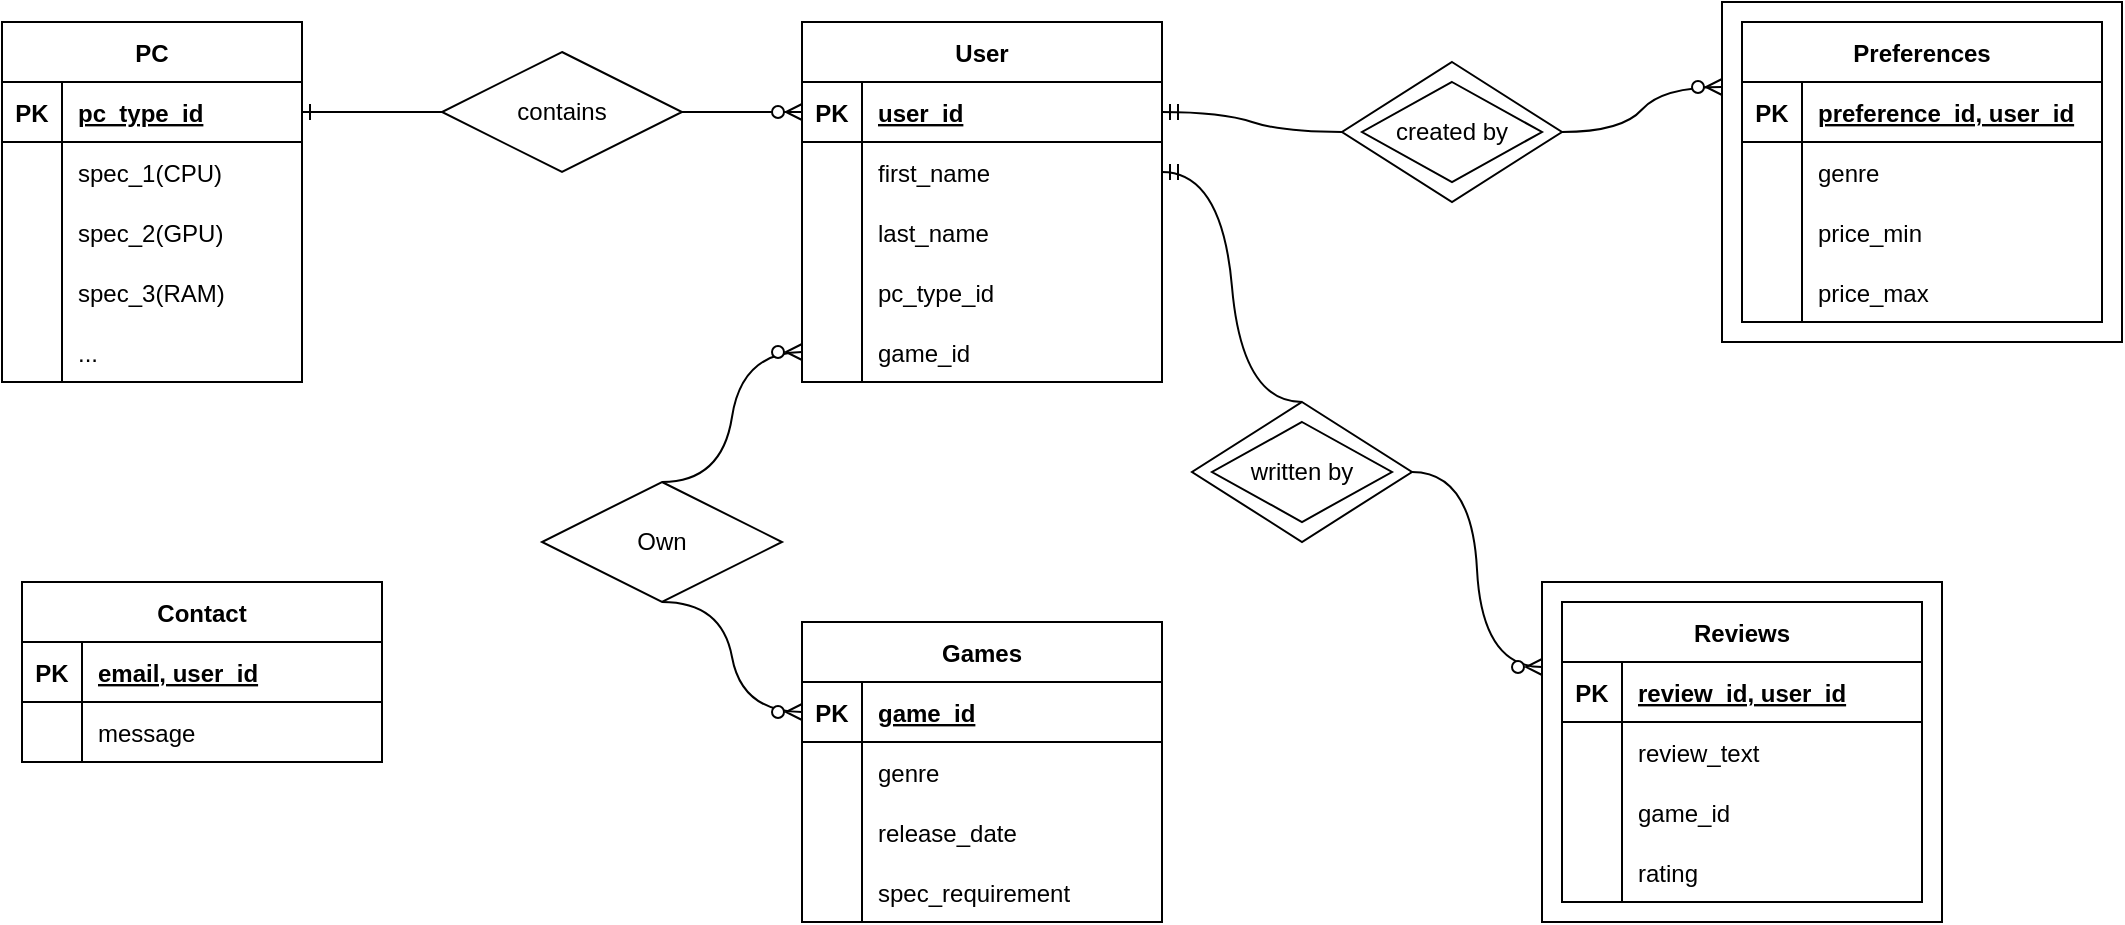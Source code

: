 <mxfile version="20.8.20" type="github">
  <diagram name="Page-1" id="g9_BC2PfqazqCAa2V8zf">
    <mxGraphModel dx="1803" dy="1602" grid="1" gridSize="10" guides="1" tooltips="1" connect="1" arrows="1" fold="1" page="1" pageScale="1" pageWidth="850" pageHeight="1100" math="0" shadow="0">
      <root>
        <mxCell id="0" />
        <mxCell id="1" parent="0" />
        <mxCell id="RIhuQusYxNmIp5yc1HoH-1" value="PC" style="shape=table;startSize=30;container=1;collapsible=1;childLayout=tableLayout;fixedRows=1;rowLines=0;fontStyle=1;align=center;resizeLast=1;" vertex="1" parent="1">
          <mxGeometry x="-190" y="-40" width="150" height="180" as="geometry" />
        </mxCell>
        <mxCell id="RIhuQusYxNmIp5yc1HoH-2" value="" style="shape=tableRow;horizontal=0;startSize=0;swimlaneHead=0;swimlaneBody=0;fillColor=none;collapsible=0;dropTarget=0;points=[[0,0.5],[1,0.5]];portConstraint=eastwest;top=0;left=0;right=0;bottom=1;" vertex="1" parent="RIhuQusYxNmIp5yc1HoH-1">
          <mxGeometry y="30" width="150" height="30" as="geometry" />
        </mxCell>
        <mxCell id="RIhuQusYxNmIp5yc1HoH-3" value="PK" style="shape=partialRectangle;connectable=0;fillColor=none;top=0;left=0;bottom=0;right=0;fontStyle=1;overflow=hidden;" vertex="1" parent="RIhuQusYxNmIp5yc1HoH-2">
          <mxGeometry width="30" height="30" as="geometry">
            <mxRectangle width="30" height="30" as="alternateBounds" />
          </mxGeometry>
        </mxCell>
        <mxCell id="RIhuQusYxNmIp5yc1HoH-4" value="pc_type_id" style="shape=partialRectangle;connectable=0;fillColor=none;top=0;left=0;bottom=0;right=0;align=left;spacingLeft=6;fontStyle=5;overflow=hidden;" vertex="1" parent="RIhuQusYxNmIp5yc1HoH-2">
          <mxGeometry x="30" width="120" height="30" as="geometry">
            <mxRectangle width="120" height="30" as="alternateBounds" />
          </mxGeometry>
        </mxCell>
        <mxCell id="RIhuQusYxNmIp5yc1HoH-5" value="" style="shape=tableRow;horizontal=0;startSize=0;swimlaneHead=0;swimlaneBody=0;fillColor=none;collapsible=0;dropTarget=0;points=[[0,0.5],[1,0.5]];portConstraint=eastwest;top=0;left=0;right=0;bottom=0;" vertex="1" parent="RIhuQusYxNmIp5yc1HoH-1">
          <mxGeometry y="60" width="150" height="30" as="geometry" />
        </mxCell>
        <mxCell id="RIhuQusYxNmIp5yc1HoH-6" value="" style="shape=partialRectangle;connectable=0;fillColor=none;top=0;left=0;bottom=0;right=0;editable=1;overflow=hidden;" vertex="1" parent="RIhuQusYxNmIp5yc1HoH-5">
          <mxGeometry width="30" height="30" as="geometry">
            <mxRectangle width="30" height="30" as="alternateBounds" />
          </mxGeometry>
        </mxCell>
        <mxCell id="RIhuQusYxNmIp5yc1HoH-7" value="spec_1(CPU)" style="shape=partialRectangle;connectable=0;fillColor=none;top=0;left=0;bottom=0;right=0;align=left;spacingLeft=6;overflow=hidden;" vertex="1" parent="RIhuQusYxNmIp5yc1HoH-5">
          <mxGeometry x="30" width="120" height="30" as="geometry">
            <mxRectangle width="120" height="30" as="alternateBounds" />
          </mxGeometry>
        </mxCell>
        <mxCell id="RIhuQusYxNmIp5yc1HoH-14" value="" style="shape=tableRow;horizontal=0;startSize=0;swimlaneHead=0;swimlaneBody=0;fillColor=none;collapsible=0;dropTarget=0;points=[[0,0.5],[1,0.5]];portConstraint=eastwest;top=0;left=0;right=0;bottom=0;" vertex="1" parent="RIhuQusYxNmIp5yc1HoH-1">
          <mxGeometry y="90" width="150" height="30" as="geometry" />
        </mxCell>
        <mxCell id="RIhuQusYxNmIp5yc1HoH-15" value="" style="shape=partialRectangle;connectable=0;fillColor=none;top=0;left=0;bottom=0;right=0;editable=1;overflow=hidden;" vertex="1" parent="RIhuQusYxNmIp5yc1HoH-14">
          <mxGeometry width="30" height="30" as="geometry">
            <mxRectangle width="30" height="30" as="alternateBounds" />
          </mxGeometry>
        </mxCell>
        <mxCell id="RIhuQusYxNmIp5yc1HoH-16" value="spec_2(GPU)" style="shape=partialRectangle;connectable=0;fillColor=none;top=0;left=0;bottom=0;right=0;align=left;spacingLeft=6;overflow=hidden;" vertex="1" parent="RIhuQusYxNmIp5yc1HoH-14">
          <mxGeometry x="30" width="120" height="30" as="geometry">
            <mxRectangle width="120" height="30" as="alternateBounds" />
          </mxGeometry>
        </mxCell>
        <mxCell id="RIhuQusYxNmIp5yc1HoH-8" value="" style="shape=tableRow;horizontal=0;startSize=0;swimlaneHead=0;swimlaneBody=0;fillColor=none;collapsible=0;dropTarget=0;points=[[0,0.5],[1,0.5]];portConstraint=eastwest;top=0;left=0;right=0;bottom=0;" vertex="1" parent="RIhuQusYxNmIp5yc1HoH-1">
          <mxGeometry y="120" width="150" height="30" as="geometry" />
        </mxCell>
        <mxCell id="RIhuQusYxNmIp5yc1HoH-9" value="" style="shape=partialRectangle;connectable=0;fillColor=none;top=0;left=0;bottom=0;right=0;editable=1;overflow=hidden;" vertex="1" parent="RIhuQusYxNmIp5yc1HoH-8">
          <mxGeometry width="30" height="30" as="geometry">
            <mxRectangle width="30" height="30" as="alternateBounds" />
          </mxGeometry>
        </mxCell>
        <mxCell id="RIhuQusYxNmIp5yc1HoH-10" value="spec_3(RAM)" style="shape=partialRectangle;connectable=0;fillColor=none;top=0;left=0;bottom=0;right=0;align=left;spacingLeft=6;overflow=hidden;" vertex="1" parent="RIhuQusYxNmIp5yc1HoH-8">
          <mxGeometry x="30" width="120" height="30" as="geometry">
            <mxRectangle width="120" height="30" as="alternateBounds" />
          </mxGeometry>
        </mxCell>
        <mxCell id="RIhuQusYxNmIp5yc1HoH-11" value="" style="shape=tableRow;horizontal=0;startSize=0;swimlaneHead=0;swimlaneBody=0;fillColor=none;collapsible=0;dropTarget=0;points=[[0,0.5],[1,0.5]];portConstraint=eastwest;top=0;left=0;right=0;bottom=0;" vertex="1" parent="RIhuQusYxNmIp5yc1HoH-1">
          <mxGeometry y="150" width="150" height="30" as="geometry" />
        </mxCell>
        <mxCell id="RIhuQusYxNmIp5yc1HoH-12" value="" style="shape=partialRectangle;connectable=0;fillColor=none;top=0;left=0;bottom=0;right=0;editable=1;overflow=hidden;" vertex="1" parent="RIhuQusYxNmIp5yc1HoH-11">
          <mxGeometry width="30" height="30" as="geometry">
            <mxRectangle width="30" height="30" as="alternateBounds" />
          </mxGeometry>
        </mxCell>
        <mxCell id="RIhuQusYxNmIp5yc1HoH-13" value="..." style="shape=partialRectangle;connectable=0;fillColor=none;top=0;left=0;bottom=0;right=0;align=left;spacingLeft=6;overflow=hidden;" vertex="1" parent="RIhuQusYxNmIp5yc1HoH-11">
          <mxGeometry x="30" width="120" height="30" as="geometry">
            <mxRectangle width="120" height="30" as="alternateBounds" />
          </mxGeometry>
        </mxCell>
        <mxCell id="RIhuQusYxNmIp5yc1HoH-17" value="User" style="shape=table;startSize=30;container=1;collapsible=1;childLayout=tableLayout;fixedRows=1;rowLines=0;fontStyle=1;align=center;resizeLast=1;" vertex="1" parent="1">
          <mxGeometry x="210" y="-40" width="180" height="180" as="geometry" />
        </mxCell>
        <mxCell id="RIhuQusYxNmIp5yc1HoH-18" value="" style="shape=tableRow;horizontal=0;startSize=0;swimlaneHead=0;swimlaneBody=0;fillColor=none;collapsible=0;dropTarget=0;points=[[0,0.5],[1,0.5]];portConstraint=eastwest;top=0;left=0;right=0;bottom=1;" vertex="1" parent="RIhuQusYxNmIp5yc1HoH-17">
          <mxGeometry y="30" width="180" height="30" as="geometry" />
        </mxCell>
        <mxCell id="RIhuQusYxNmIp5yc1HoH-19" value="PK" style="shape=partialRectangle;connectable=0;fillColor=none;top=0;left=0;bottom=0;right=0;fontStyle=1;overflow=hidden;" vertex="1" parent="RIhuQusYxNmIp5yc1HoH-18">
          <mxGeometry width="30" height="30" as="geometry">
            <mxRectangle width="30" height="30" as="alternateBounds" />
          </mxGeometry>
        </mxCell>
        <mxCell id="RIhuQusYxNmIp5yc1HoH-20" value="user_id" style="shape=partialRectangle;connectable=0;fillColor=none;top=0;left=0;bottom=0;right=0;align=left;spacingLeft=6;fontStyle=5;overflow=hidden;" vertex="1" parent="RIhuQusYxNmIp5yc1HoH-18">
          <mxGeometry x="30" width="150" height="30" as="geometry">
            <mxRectangle width="150" height="30" as="alternateBounds" />
          </mxGeometry>
        </mxCell>
        <mxCell id="RIhuQusYxNmIp5yc1HoH-21" value="" style="shape=tableRow;horizontal=0;startSize=0;swimlaneHead=0;swimlaneBody=0;fillColor=none;collapsible=0;dropTarget=0;points=[[0,0.5],[1,0.5]];portConstraint=eastwest;top=0;left=0;right=0;bottom=0;" vertex="1" parent="RIhuQusYxNmIp5yc1HoH-17">
          <mxGeometry y="60" width="180" height="30" as="geometry" />
        </mxCell>
        <mxCell id="RIhuQusYxNmIp5yc1HoH-22" value="" style="shape=partialRectangle;connectable=0;fillColor=none;top=0;left=0;bottom=0;right=0;editable=1;overflow=hidden;" vertex="1" parent="RIhuQusYxNmIp5yc1HoH-21">
          <mxGeometry width="30" height="30" as="geometry">
            <mxRectangle width="30" height="30" as="alternateBounds" />
          </mxGeometry>
        </mxCell>
        <mxCell id="RIhuQusYxNmIp5yc1HoH-23" value="first_name" style="shape=partialRectangle;connectable=0;fillColor=none;top=0;left=0;bottom=0;right=0;align=left;spacingLeft=6;overflow=hidden;" vertex="1" parent="RIhuQusYxNmIp5yc1HoH-21">
          <mxGeometry x="30" width="150" height="30" as="geometry">
            <mxRectangle width="150" height="30" as="alternateBounds" />
          </mxGeometry>
        </mxCell>
        <mxCell id="RIhuQusYxNmIp5yc1HoH-24" value="" style="shape=tableRow;horizontal=0;startSize=0;swimlaneHead=0;swimlaneBody=0;fillColor=none;collapsible=0;dropTarget=0;points=[[0,0.5],[1,0.5]];portConstraint=eastwest;top=0;left=0;right=0;bottom=0;" vertex="1" parent="RIhuQusYxNmIp5yc1HoH-17">
          <mxGeometry y="90" width="180" height="30" as="geometry" />
        </mxCell>
        <mxCell id="RIhuQusYxNmIp5yc1HoH-25" value="" style="shape=partialRectangle;connectable=0;fillColor=none;top=0;left=0;bottom=0;right=0;editable=1;overflow=hidden;" vertex="1" parent="RIhuQusYxNmIp5yc1HoH-24">
          <mxGeometry width="30" height="30" as="geometry">
            <mxRectangle width="30" height="30" as="alternateBounds" />
          </mxGeometry>
        </mxCell>
        <mxCell id="RIhuQusYxNmIp5yc1HoH-26" value="last_name" style="shape=partialRectangle;connectable=0;fillColor=none;top=0;left=0;bottom=0;right=0;align=left;spacingLeft=6;overflow=hidden;" vertex="1" parent="RIhuQusYxNmIp5yc1HoH-24">
          <mxGeometry x="30" width="150" height="30" as="geometry">
            <mxRectangle width="150" height="30" as="alternateBounds" />
          </mxGeometry>
        </mxCell>
        <mxCell id="RIhuQusYxNmIp5yc1HoH-27" value="" style="shape=tableRow;horizontal=0;startSize=0;swimlaneHead=0;swimlaneBody=0;fillColor=none;collapsible=0;dropTarget=0;points=[[0,0.5],[1,0.5]];portConstraint=eastwest;top=0;left=0;right=0;bottom=0;" vertex="1" parent="RIhuQusYxNmIp5yc1HoH-17">
          <mxGeometry y="120" width="180" height="30" as="geometry" />
        </mxCell>
        <mxCell id="RIhuQusYxNmIp5yc1HoH-28" value="" style="shape=partialRectangle;connectable=0;fillColor=none;top=0;left=0;bottom=0;right=0;editable=1;overflow=hidden;" vertex="1" parent="RIhuQusYxNmIp5yc1HoH-27">
          <mxGeometry width="30" height="30" as="geometry">
            <mxRectangle width="30" height="30" as="alternateBounds" />
          </mxGeometry>
        </mxCell>
        <mxCell id="RIhuQusYxNmIp5yc1HoH-29" value="pc_type_id" style="shape=partialRectangle;connectable=0;fillColor=none;top=0;left=0;bottom=0;right=0;align=left;spacingLeft=6;overflow=hidden;" vertex="1" parent="RIhuQusYxNmIp5yc1HoH-27">
          <mxGeometry x="30" width="150" height="30" as="geometry">
            <mxRectangle width="150" height="30" as="alternateBounds" />
          </mxGeometry>
        </mxCell>
        <mxCell id="RIhuQusYxNmIp5yc1HoH-33" value="" style="shape=tableRow;horizontal=0;startSize=0;swimlaneHead=0;swimlaneBody=0;fillColor=none;collapsible=0;dropTarget=0;points=[[0,0.5],[1,0.5]];portConstraint=eastwest;top=0;left=0;right=0;bottom=0;" vertex="1" parent="RIhuQusYxNmIp5yc1HoH-17">
          <mxGeometry y="150" width="180" height="30" as="geometry" />
        </mxCell>
        <mxCell id="RIhuQusYxNmIp5yc1HoH-34" value="" style="shape=partialRectangle;connectable=0;fillColor=none;top=0;left=0;bottom=0;right=0;editable=1;overflow=hidden;" vertex="1" parent="RIhuQusYxNmIp5yc1HoH-33">
          <mxGeometry width="30" height="30" as="geometry">
            <mxRectangle width="30" height="30" as="alternateBounds" />
          </mxGeometry>
        </mxCell>
        <mxCell id="RIhuQusYxNmIp5yc1HoH-35" value="game_id" style="shape=partialRectangle;connectable=0;fillColor=none;top=0;left=0;bottom=0;right=0;align=left;spacingLeft=6;overflow=hidden;" vertex="1" parent="RIhuQusYxNmIp5yc1HoH-33">
          <mxGeometry x="30" width="150" height="30" as="geometry">
            <mxRectangle width="150" height="30" as="alternateBounds" />
          </mxGeometry>
        </mxCell>
        <mxCell id="RIhuQusYxNmIp5yc1HoH-36" value="Games" style="shape=table;startSize=30;container=1;collapsible=1;childLayout=tableLayout;fixedRows=1;rowLines=0;fontStyle=1;align=center;resizeLast=1;" vertex="1" parent="1">
          <mxGeometry x="210" y="260" width="180" height="150" as="geometry" />
        </mxCell>
        <mxCell id="RIhuQusYxNmIp5yc1HoH-37" value="" style="shape=tableRow;horizontal=0;startSize=0;swimlaneHead=0;swimlaneBody=0;fillColor=none;collapsible=0;dropTarget=0;points=[[0,0.5],[1,0.5]];portConstraint=eastwest;top=0;left=0;right=0;bottom=1;" vertex="1" parent="RIhuQusYxNmIp5yc1HoH-36">
          <mxGeometry y="30" width="180" height="30" as="geometry" />
        </mxCell>
        <mxCell id="RIhuQusYxNmIp5yc1HoH-38" value="PK" style="shape=partialRectangle;connectable=0;fillColor=none;top=0;left=0;bottom=0;right=0;fontStyle=1;overflow=hidden;" vertex="1" parent="RIhuQusYxNmIp5yc1HoH-37">
          <mxGeometry width="30" height="30" as="geometry">
            <mxRectangle width="30" height="30" as="alternateBounds" />
          </mxGeometry>
        </mxCell>
        <mxCell id="RIhuQusYxNmIp5yc1HoH-39" value="game_id" style="shape=partialRectangle;connectable=0;fillColor=none;top=0;left=0;bottom=0;right=0;align=left;spacingLeft=6;fontStyle=5;overflow=hidden;" vertex="1" parent="RIhuQusYxNmIp5yc1HoH-37">
          <mxGeometry x="30" width="150" height="30" as="geometry">
            <mxRectangle width="150" height="30" as="alternateBounds" />
          </mxGeometry>
        </mxCell>
        <mxCell id="RIhuQusYxNmIp5yc1HoH-40" value="" style="shape=tableRow;horizontal=0;startSize=0;swimlaneHead=0;swimlaneBody=0;fillColor=none;collapsible=0;dropTarget=0;points=[[0,0.5],[1,0.5]];portConstraint=eastwest;top=0;left=0;right=0;bottom=0;" vertex="1" parent="RIhuQusYxNmIp5yc1HoH-36">
          <mxGeometry y="60" width="180" height="30" as="geometry" />
        </mxCell>
        <mxCell id="RIhuQusYxNmIp5yc1HoH-41" value="" style="shape=partialRectangle;connectable=0;fillColor=none;top=0;left=0;bottom=0;right=0;editable=1;overflow=hidden;" vertex="1" parent="RIhuQusYxNmIp5yc1HoH-40">
          <mxGeometry width="30" height="30" as="geometry">
            <mxRectangle width="30" height="30" as="alternateBounds" />
          </mxGeometry>
        </mxCell>
        <mxCell id="RIhuQusYxNmIp5yc1HoH-42" value="genre" style="shape=partialRectangle;connectable=0;fillColor=none;top=0;left=0;bottom=0;right=0;align=left;spacingLeft=6;overflow=hidden;" vertex="1" parent="RIhuQusYxNmIp5yc1HoH-40">
          <mxGeometry x="30" width="150" height="30" as="geometry">
            <mxRectangle width="150" height="30" as="alternateBounds" />
          </mxGeometry>
        </mxCell>
        <mxCell id="RIhuQusYxNmIp5yc1HoH-43" value="" style="shape=tableRow;horizontal=0;startSize=0;swimlaneHead=0;swimlaneBody=0;fillColor=none;collapsible=0;dropTarget=0;points=[[0,0.5],[1,0.5]];portConstraint=eastwest;top=0;left=0;right=0;bottom=0;" vertex="1" parent="RIhuQusYxNmIp5yc1HoH-36">
          <mxGeometry y="90" width="180" height="30" as="geometry" />
        </mxCell>
        <mxCell id="RIhuQusYxNmIp5yc1HoH-44" value="" style="shape=partialRectangle;connectable=0;fillColor=none;top=0;left=0;bottom=0;right=0;editable=1;overflow=hidden;" vertex="1" parent="RIhuQusYxNmIp5yc1HoH-43">
          <mxGeometry width="30" height="30" as="geometry">
            <mxRectangle width="30" height="30" as="alternateBounds" />
          </mxGeometry>
        </mxCell>
        <mxCell id="RIhuQusYxNmIp5yc1HoH-45" value="release_date" style="shape=partialRectangle;connectable=0;fillColor=none;top=0;left=0;bottom=0;right=0;align=left;spacingLeft=6;overflow=hidden;" vertex="1" parent="RIhuQusYxNmIp5yc1HoH-43">
          <mxGeometry x="30" width="150" height="30" as="geometry">
            <mxRectangle width="150" height="30" as="alternateBounds" />
          </mxGeometry>
        </mxCell>
        <mxCell id="RIhuQusYxNmIp5yc1HoH-46" value="" style="shape=tableRow;horizontal=0;startSize=0;swimlaneHead=0;swimlaneBody=0;fillColor=none;collapsible=0;dropTarget=0;points=[[0,0.5],[1,0.5]];portConstraint=eastwest;top=0;left=0;right=0;bottom=0;" vertex="1" parent="RIhuQusYxNmIp5yc1HoH-36">
          <mxGeometry y="120" width="180" height="30" as="geometry" />
        </mxCell>
        <mxCell id="RIhuQusYxNmIp5yc1HoH-47" value="" style="shape=partialRectangle;connectable=0;fillColor=none;top=0;left=0;bottom=0;right=0;editable=1;overflow=hidden;" vertex="1" parent="RIhuQusYxNmIp5yc1HoH-46">
          <mxGeometry width="30" height="30" as="geometry">
            <mxRectangle width="30" height="30" as="alternateBounds" />
          </mxGeometry>
        </mxCell>
        <mxCell id="RIhuQusYxNmIp5yc1HoH-48" value="spec_requirement" style="shape=partialRectangle;connectable=0;fillColor=none;top=0;left=0;bottom=0;right=0;align=left;spacingLeft=6;overflow=hidden;" vertex="1" parent="RIhuQusYxNmIp5yc1HoH-46">
          <mxGeometry x="30" width="150" height="30" as="geometry">
            <mxRectangle width="150" height="30" as="alternateBounds" />
          </mxGeometry>
        </mxCell>
        <mxCell id="RIhuQusYxNmIp5yc1HoH-49" value="Contact" style="shape=table;startSize=30;container=1;collapsible=1;childLayout=tableLayout;fixedRows=1;rowLines=0;fontStyle=1;align=center;resizeLast=1;" vertex="1" parent="1">
          <mxGeometry x="-180" y="240" width="180" height="90" as="geometry" />
        </mxCell>
        <mxCell id="RIhuQusYxNmIp5yc1HoH-50" value="" style="shape=tableRow;horizontal=0;startSize=0;swimlaneHead=0;swimlaneBody=0;fillColor=none;collapsible=0;dropTarget=0;points=[[0,0.5],[1,0.5]];portConstraint=eastwest;top=0;left=0;right=0;bottom=1;" vertex="1" parent="RIhuQusYxNmIp5yc1HoH-49">
          <mxGeometry y="30" width="180" height="30" as="geometry" />
        </mxCell>
        <mxCell id="RIhuQusYxNmIp5yc1HoH-51" value="PK" style="shape=partialRectangle;connectable=0;fillColor=none;top=0;left=0;bottom=0;right=0;fontStyle=1;overflow=hidden;" vertex="1" parent="RIhuQusYxNmIp5yc1HoH-50">
          <mxGeometry width="30" height="30" as="geometry">
            <mxRectangle width="30" height="30" as="alternateBounds" />
          </mxGeometry>
        </mxCell>
        <mxCell id="RIhuQusYxNmIp5yc1HoH-52" value="email, user_id" style="shape=partialRectangle;connectable=0;fillColor=none;top=0;left=0;bottom=0;right=0;align=left;spacingLeft=6;fontStyle=5;overflow=hidden;" vertex="1" parent="RIhuQusYxNmIp5yc1HoH-50">
          <mxGeometry x="30" width="150" height="30" as="geometry">
            <mxRectangle width="150" height="30" as="alternateBounds" />
          </mxGeometry>
        </mxCell>
        <mxCell id="RIhuQusYxNmIp5yc1HoH-53" value="" style="shape=tableRow;horizontal=0;startSize=0;swimlaneHead=0;swimlaneBody=0;fillColor=none;collapsible=0;dropTarget=0;points=[[0,0.5],[1,0.5]];portConstraint=eastwest;top=0;left=0;right=0;bottom=0;" vertex="1" parent="RIhuQusYxNmIp5yc1HoH-49">
          <mxGeometry y="60" width="180" height="30" as="geometry" />
        </mxCell>
        <mxCell id="RIhuQusYxNmIp5yc1HoH-54" value="" style="shape=partialRectangle;connectable=0;fillColor=none;top=0;left=0;bottom=0;right=0;editable=1;overflow=hidden;" vertex="1" parent="RIhuQusYxNmIp5yc1HoH-53">
          <mxGeometry width="30" height="30" as="geometry">
            <mxRectangle width="30" height="30" as="alternateBounds" />
          </mxGeometry>
        </mxCell>
        <mxCell id="RIhuQusYxNmIp5yc1HoH-55" value="message" style="shape=partialRectangle;connectable=0;fillColor=none;top=0;left=0;bottom=0;right=0;align=left;spacingLeft=6;overflow=hidden;" vertex="1" parent="RIhuQusYxNmIp5yc1HoH-53">
          <mxGeometry x="30" width="150" height="30" as="geometry">
            <mxRectangle width="150" height="30" as="alternateBounds" />
          </mxGeometry>
        </mxCell>
        <mxCell id="RIhuQusYxNmIp5yc1HoH-62" value="Preferences" style="shape=table;startSize=30;container=1;collapsible=1;childLayout=tableLayout;fixedRows=1;rowLines=0;fontStyle=1;align=center;resizeLast=1;" vertex="1" parent="1">
          <mxGeometry x="680" y="-40" width="180" height="150" as="geometry" />
        </mxCell>
        <mxCell id="RIhuQusYxNmIp5yc1HoH-63" value="" style="shape=tableRow;horizontal=0;startSize=0;swimlaneHead=0;swimlaneBody=0;fillColor=none;collapsible=0;dropTarget=0;points=[[0,0.5],[1,0.5]];portConstraint=eastwest;top=0;left=0;right=0;bottom=1;" vertex="1" parent="RIhuQusYxNmIp5yc1HoH-62">
          <mxGeometry y="30" width="180" height="30" as="geometry" />
        </mxCell>
        <mxCell id="RIhuQusYxNmIp5yc1HoH-64" value="PK" style="shape=partialRectangle;connectable=0;fillColor=none;top=0;left=0;bottom=0;right=0;fontStyle=1;overflow=hidden;" vertex="1" parent="RIhuQusYxNmIp5yc1HoH-63">
          <mxGeometry width="30" height="30" as="geometry">
            <mxRectangle width="30" height="30" as="alternateBounds" />
          </mxGeometry>
        </mxCell>
        <mxCell id="RIhuQusYxNmIp5yc1HoH-65" value="preference_id, user_id" style="shape=partialRectangle;connectable=0;fillColor=none;top=0;left=0;bottom=0;right=0;align=left;spacingLeft=6;fontStyle=5;overflow=hidden;" vertex="1" parent="RIhuQusYxNmIp5yc1HoH-63">
          <mxGeometry x="30" width="150" height="30" as="geometry">
            <mxRectangle width="150" height="30" as="alternateBounds" />
          </mxGeometry>
        </mxCell>
        <mxCell id="RIhuQusYxNmIp5yc1HoH-66" value="" style="shape=tableRow;horizontal=0;startSize=0;swimlaneHead=0;swimlaneBody=0;fillColor=none;collapsible=0;dropTarget=0;points=[[0,0.5],[1,0.5]];portConstraint=eastwest;top=0;left=0;right=0;bottom=0;" vertex="1" parent="RIhuQusYxNmIp5yc1HoH-62">
          <mxGeometry y="60" width="180" height="30" as="geometry" />
        </mxCell>
        <mxCell id="RIhuQusYxNmIp5yc1HoH-67" value="" style="shape=partialRectangle;connectable=0;fillColor=none;top=0;left=0;bottom=0;right=0;editable=1;overflow=hidden;" vertex="1" parent="RIhuQusYxNmIp5yc1HoH-66">
          <mxGeometry width="30" height="30" as="geometry">
            <mxRectangle width="30" height="30" as="alternateBounds" />
          </mxGeometry>
        </mxCell>
        <mxCell id="RIhuQusYxNmIp5yc1HoH-68" value="genre" style="shape=partialRectangle;connectable=0;fillColor=none;top=0;left=0;bottom=0;right=0;align=left;spacingLeft=6;overflow=hidden;" vertex="1" parent="RIhuQusYxNmIp5yc1HoH-66">
          <mxGeometry x="30" width="150" height="30" as="geometry">
            <mxRectangle width="150" height="30" as="alternateBounds" />
          </mxGeometry>
        </mxCell>
        <mxCell id="RIhuQusYxNmIp5yc1HoH-69" value="" style="shape=tableRow;horizontal=0;startSize=0;swimlaneHead=0;swimlaneBody=0;fillColor=none;collapsible=0;dropTarget=0;points=[[0,0.5],[1,0.5]];portConstraint=eastwest;top=0;left=0;right=0;bottom=0;" vertex="1" parent="RIhuQusYxNmIp5yc1HoH-62">
          <mxGeometry y="90" width="180" height="30" as="geometry" />
        </mxCell>
        <mxCell id="RIhuQusYxNmIp5yc1HoH-70" value="" style="shape=partialRectangle;connectable=0;fillColor=none;top=0;left=0;bottom=0;right=0;editable=1;overflow=hidden;" vertex="1" parent="RIhuQusYxNmIp5yc1HoH-69">
          <mxGeometry width="30" height="30" as="geometry">
            <mxRectangle width="30" height="30" as="alternateBounds" />
          </mxGeometry>
        </mxCell>
        <mxCell id="RIhuQusYxNmIp5yc1HoH-71" value="price_min" style="shape=partialRectangle;connectable=0;fillColor=none;top=0;left=0;bottom=0;right=0;align=left;spacingLeft=6;overflow=hidden;" vertex="1" parent="RIhuQusYxNmIp5yc1HoH-69">
          <mxGeometry x="30" width="150" height="30" as="geometry">
            <mxRectangle width="150" height="30" as="alternateBounds" />
          </mxGeometry>
        </mxCell>
        <mxCell id="RIhuQusYxNmIp5yc1HoH-72" value="" style="shape=tableRow;horizontal=0;startSize=0;swimlaneHead=0;swimlaneBody=0;fillColor=none;collapsible=0;dropTarget=0;points=[[0,0.5],[1,0.5]];portConstraint=eastwest;top=0;left=0;right=0;bottom=0;" vertex="1" parent="RIhuQusYxNmIp5yc1HoH-62">
          <mxGeometry y="120" width="180" height="30" as="geometry" />
        </mxCell>
        <mxCell id="RIhuQusYxNmIp5yc1HoH-73" value="" style="shape=partialRectangle;connectable=0;fillColor=none;top=0;left=0;bottom=0;right=0;editable=1;overflow=hidden;" vertex="1" parent="RIhuQusYxNmIp5yc1HoH-72">
          <mxGeometry width="30" height="30" as="geometry">
            <mxRectangle width="30" height="30" as="alternateBounds" />
          </mxGeometry>
        </mxCell>
        <mxCell id="RIhuQusYxNmIp5yc1HoH-74" value="price_max" style="shape=partialRectangle;connectable=0;fillColor=none;top=0;left=0;bottom=0;right=0;align=left;spacingLeft=6;overflow=hidden;" vertex="1" parent="RIhuQusYxNmIp5yc1HoH-72">
          <mxGeometry x="30" width="150" height="30" as="geometry">
            <mxRectangle width="150" height="30" as="alternateBounds" />
          </mxGeometry>
        </mxCell>
        <mxCell id="RIhuQusYxNmIp5yc1HoH-75" value="Reviews" style="shape=table;startSize=30;container=1;collapsible=1;childLayout=tableLayout;fixedRows=1;rowLines=0;fontStyle=1;align=center;resizeLast=1;" vertex="1" parent="1">
          <mxGeometry x="590" y="250" width="180" height="150" as="geometry" />
        </mxCell>
        <mxCell id="RIhuQusYxNmIp5yc1HoH-76" value="" style="shape=tableRow;horizontal=0;startSize=0;swimlaneHead=0;swimlaneBody=0;fillColor=none;collapsible=0;dropTarget=0;points=[[0,0.5],[1,0.5]];portConstraint=eastwest;top=0;left=0;right=0;bottom=1;" vertex="1" parent="RIhuQusYxNmIp5yc1HoH-75">
          <mxGeometry y="30" width="180" height="30" as="geometry" />
        </mxCell>
        <mxCell id="RIhuQusYxNmIp5yc1HoH-77" value="PK" style="shape=partialRectangle;connectable=0;fillColor=none;top=0;left=0;bottom=0;right=0;fontStyle=1;overflow=hidden;" vertex="1" parent="RIhuQusYxNmIp5yc1HoH-76">
          <mxGeometry width="30" height="30" as="geometry">
            <mxRectangle width="30" height="30" as="alternateBounds" />
          </mxGeometry>
        </mxCell>
        <mxCell id="RIhuQusYxNmIp5yc1HoH-78" value="review_id, user_id" style="shape=partialRectangle;connectable=0;fillColor=none;top=0;left=0;bottom=0;right=0;align=left;spacingLeft=6;fontStyle=5;overflow=hidden;" vertex="1" parent="RIhuQusYxNmIp5yc1HoH-76">
          <mxGeometry x="30" width="150" height="30" as="geometry">
            <mxRectangle width="150" height="30" as="alternateBounds" />
          </mxGeometry>
        </mxCell>
        <mxCell id="RIhuQusYxNmIp5yc1HoH-82" value="" style="shape=tableRow;horizontal=0;startSize=0;swimlaneHead=0;swimlaneBody=0;fillColor=none;collapsible=0;dropTarget=0;points=[[0,0.5],[1,0.5]];portConstraint=eastwest;top=0;left=0;right=0;bottom=0;" vertex="1" parent="RIhuQusYxNmIp5yc1HoH-75">
          <mxGeometry y="60" width="180" height="30" as="geometry" />
        </mxCell>
        <mxCell id="RIhuQusYxNmIp5yc1HoH-83" value="" style="shape=partialRectangle;connectable=0;fillColor=none;top=0;left=0;bottom=0;right=0;editable=1;overflow=hidden;" vertex="1" parent="RIhuQusYxNmIp5yc1HoH-82">
          <mxGeometry width="30" height="30" as="geometry">
            <mxRectangle width="30" height="30" as="alternateBounds" />
          </mxGeometry>
        </mxCell>
        <mxCell id="RIhuQusYxNmIp5yc1HoH-84" value="review_text" style="shape=partialRectangle;connectable=0;fillColor=none;top=0;left=0;bottom=0;right=0;align=left;spacingLeft=6;overflow=hidden;" vertex="1" parent="RIhuQusYxNmIp5yc1HoH-82">
          <mxGeometry x="30" width="150" height="30" as="geometry">
            <mxRectangle width="150" height="30" as="alternateBounds" />
          </mxGeometry>
        </mxCell>
        <mxCell id="RIhuQusYxNmIp5yc1HoH-85" value="" style="shape=tableRow;horizontal=0;startSize=0;swimlaneHead=0;swimlaneBody=0;fillColor=none;collapsible=0;dropTarget=0;points=[[0,0.5],[1,0.5]];portConstraint=eastwest;top=0;left=0;right=0;bottom=0;" vertex="1" parent="RIhuQusYxNmIp5yc1HoH-75">
          <mxGeometry y="90" width="180" height="30" as="geometry" />
        </mxCell>
        <mxCell id="RIhuQusYxNmIp5yc1HoH-86" value="" style="shape=partialRectangle;connectable=0;fillColor=none;top=0;left=0;bottom=0;right=0;editable=1;overflow=hidden;" vertex="1" parent="RIhuQusYxNmIp5yc1HoH-85">
          <mxGeometry width="30" height="30" as="geometry">
            <mxRectangle width="30" height="30" as="alternateBounds" />
          </mxGeometry>
        </mxCell>
        <mxCell id="RIhuQusYxNmIp5yc1HoH-87" value="game_id" style="shape=partialRectangle;connectable=0;fillColor=none;top=0;left=0;bottom=0;right=0;align=left;spacingLeft=6;overflow=hidden;" vertex="1" parent="RIhuQusYxNmIp5yc1HoH-85">
          <mxGeometry x="30" width="150" height="30" as="geometry">
            <mxRectangle width="150" height="30" as="alternateBounds" />
          </mxGeometry>
        </mxCell>
        <mxCell id="RIhuQusYxNmIp5yc1HoH-88" value="" style="shape=tableRow;horizontal=0;startSize=0;swimlaneHead=0;swimlaneBody=0;fillColor=none;collapsible=0;dropTarget=0;points=[[0,0.5],[1,0.5]];portConstraint=eastwest;top=0;left=0;right=0;bottom=0;" vertex="1" parent="RIhuQusYxNmIp5yc1HoH-75">
          <mxGeometry y="120" width="180" height="30" as="geometry" />
        </mxCell>
        <mxCell id="RIhuQusYxNmIp5yc1HoH-89" value="" style="shape=partialRectangle;connectable=0;fillColor=none;top=0;left=0;bottom=0;right=0;editable=1;overflow=hidden;" vertex="1" parent="RIhuQusYxNmIp5yc1HoH-88">
          <mxGeometry width="30" height="30" as="geometry">
            <mxRectangle width="30" height="30" as="alternateBounds" />
          </mxGeometry>
        </mxCell>
        <mxCell id="RIhuQusYxNmIp5yc1HoH-90" value="rating" style="shape=partialRectangle;connectable=0;fillColor=none;top=0;left=0;bottom=0;right=0;align=left;spacingLeft=6;overflow=hidden;" vertex="1" parent="RIhuQusYxNmIp5yc1HoH-88">
          <mxGeometry x="30" width="150" height="30" as="geometry">
            <mxRectangle width="150" height="30" as="alternateBounds" />
          </mxGeometry>
        </mxCell>
        <mxCell id="RIhuQusYxNmIp5yc1HoH-92" value="" style="rounded=0;whiteSpace=wrap;html=1;fillColor=none;" vertex="1" parent="1">
          <mxGeometry x="670" y="-50" width="200" height="170" as="geometry" />
        </mxCell>
        <mxCell id="RIhuQusYxNmIp5yc1HoH-93" value="contains" style="shape=rhombus;perimeter=rhombusPerimeter;whiteSpace=wrap;html=1;align=center;fillColor=none;" vertex="1" parent="1">
          <mxGeometry x="30" y="-25" width="120" height="60" as="geometry" />
        </mxCell>
        <mxCell id="RIhuQusYxNmIp5yc1HoH-94" value="" style="edgeStyle=entityRelationEdgeStyle;fontSize=12;html=1;endArrow=ERone;endFill=1;entryX=1;entryY=0.5;entryDx=0;entryDy=0;exitX=0;exitY=0.5;exitDx=0;exitDy=0;curved=1;" edge="1" parent="1" source="RIhuQusYxNmIp5yc1HoH-93" target="RIhuQusYxNmIp5yc1HoH-2">
          <mxGeometry width="100" height="100" relative="1" as="geometry">
            <mxPoint x="70" y="110" as="sourcePoint" />
            <mxPoint x="170" y="10" as="targetPoint" />
          </mxGeometry>
        </mxCell>
        <mxCell id="RIhuQusYxNmIp5yc1HoH-95" value="" style="edgeStyle=entityRelationEdgeStyle;fontSize=12;html=1;endArrow=ERzeroToMany;endFill=1;curved=1;entryX=0;entryY=0.5;entryDx=0;entryDy=0;exitX=1;exitY=0.5;exitDx=0;exitDy=0;" edge="1" parent="1" source="RIhuQusYxNmIp5yc1HoH-93" target="RIhuQusYxNmIp5yc1HoH-18">
          <mxGeometry width="100" height="100" relative="1" as="geometry">
            <mxPoint x="-40" y="60" as="sourcePoint" />
            <mxPoint x="60" y="-40" as="targetPoint" />
          </mxGeometry>
        </mxCell>
        <mxCell id="RIhuQusYxNmIp5yc1HoH-96" value="created by" style="shape=rhombus;perimeter=rhombusPerimeter;whiteSpace=wrap;html=1;align=center;fillColor=none;" vertex="1" parent="1">
          <mxGeometry x="490" y="-10" width="90" height="50" as="geometry" />
        </mxCell>
        <mxCell id="RIhuQusYxNmIp5yc1HoH-97" value="" style="rhombus;whiteSpace=wrap;html=1;fillColor=none;" vertex="1" parent="1">
          <mxGeometry x="480" y="-20" width="110" height="70" as="geometry" />
        </mxCell>
        <mxCell id="RIhuQusYxNmIp5yc1HoH-99" value="" style="edgeStyle=entityRelationEdgeStyle;fontSize=12;html=1;endArrow=ERzeroToMany;endFill=1;curved=1;entryX=0;entryY=0.25;entryDx=0;entryDy=0;exitX=1;exitY=0.5;exitDx=0;exitDy=0;" edge="1" parent="1" source="RIhuQusYxNmIp5yc1HoH-97" target="RIhuQusYxNmIp5yc1HoH-92">
          <mxGeometry width="100" height="100" relative="1" as="geometry">
            <mxPoint x="620" y="40" as="sourcePoint" />
            <mxPoint x="520" y="100" as="targetPoint" />
          </mxGeometry>
        </mxCell>
        <mxCell id="RIhuQusYxNmIp5yc1HoH-100" value="" style="edgeStyle=entityRelationEdgeStyle;fontSize=12;html=1;endArrow=ERmandOne;curved=1;entryX=1;entryY=0.5;entryDx=0;entryDy=0;exitX=0;exitY=0.5;exitDx=0;exitDy=0;" edge="1" parent="1" source="RIhuQusYxNmIp5yc1HoH-97" target="RIhuQusYxNmIp5yc1HoH-18">
          <mxGeometry width="100" height="100" relative="1" as="geometry">
            <mxPoint x="420" y="200" as="sourcePoint" />
            <mxPoint x="520" y="100" as="targetPoint" />
          </mxGeometry>
        </mxCell>
        <mxCell id="RIhuQusYxNmIp5yc1HoH-101" value="" style="rounded=0;whiteSpace=wrap;html=1;fillColor=none;" vertex="1" parent="1">
          <mxGeometry x="580" y="240" width="200" height="170" as="geometry" />
        </mxCell>
        <mxCell id="RIhuQusYxNmIp5yc1HoH-102" value="written by" style="shape=rhombus;perimeter=rhombusPerimeter;whiteSpace=wrap;html=1;align=center;fillColor=none;" vertex="1" parent="1">
          <mxGeometry x="415" y="160" width="90" height="50" as="geometry" />
        </mxCell>
        <mxCell id="RIhuQusYxNmIp5yc1HoH-104" value="" style="rhombus;whiteSpace=wrap;html=1;fillColor=none;" vertex="1" parent="1">
          <mxGeometry x="405" y="150" width="110" height="70" as="geometry" />
        </mxCell>
        <mxCell id="RIhuQusYxNmIp5yc1HoH-105" value="" style="edgeStyle=entityRelationEdgeStyle;fontSize=12;html=1;endArrow=ERzeroToMany;endFill=1;curved=1;entryX=0;entryY=0.25;entryDx=0;entryDy=0;exitX=1;exitY=0.5;exitDx=0;exitDy=0;" edge="1" parent="1" source="RIhuQusYxNmIp5yc1HoH-104" target="RIhuQusYxNmIp5yc1HoH-101">
          <mxGeometry width="100" height="100" relative="1" as="geometry">
            <mxPoint x="440" y="240" as="sourcePoint" />
            <mxPoint x="540" y="140" as="targetPoint" />
          </mxGeometry>
        </mxCell>
        <mxCell id="RIhuQusYxNmIp5yc1HoH-106" value="" style="edgeStyle=entityRelationEdgeStyle;fontSize=12;html=1;endArrow=ERmandOne;curved=1;entryX=1;entryY=0.5;entryDx=0;entryDy=0;exitX=0.5;exitY=0;exitDx=0;exitDy=0;" edge="1" parent="1" source="RIhuQusYxNmIp5yc1HoH-104" target="RIhuQusYxNmIp5yc1HoH-21">
          <mxGeometry width="100" height="100" relative="1" as="geometry">
            <mxPoint x="440" y="200" as="sourcePoint" />
            <mxPoint x="540" y="100" as="targetPoint" />
          </mxGeometry>
        </mxCell>
        <mxCell id="RIhuQusYxNmIp5yc1HoH-107" value="Own" style="shape=rhombus;perimeter=rhombusPerimeter;whiteSpace=wrap;html=1;align=center;fillColor=none;" vertex="1" parent="1">
          <mxGeometry x="80" y="190" width="120" height="60" as="geometry" />
        </mxCell>
        <mxCell id="RIhuQusYxNmIp5yc1HoH-108" value="" style="edgeStyle=entityRelationEdgeStyle;fontSize=12;html=1;endArrow=ERzeroToMany;endFill=1;entryX=0;entryY=0.5;entryDx=0;entryDy=0;exitX=0.5;exitY=0;exitDx=0;exitDy=0;curved=1;" edge="1" parent="1" source="RIhuQusYxNmIp5yc1HoH-107" target="RIhuQusYxNmIp5yc1HoH-33">
          <mxGeometry width="100" height="100" relative="1" as="geometry">
            <mxPoint x="320" y="270" as="sourcePoint" />
            <mxPoint x="420" y="170" as="targetPoint" />
          </mxGeometry>
        </mxCell>
        <mxCell id="RIhuQusYxNmIp5yc1HoH-109" value="" style="edgeStyle=entityRelationEdgeStyle;fontSize=12;html=1;endArrow=ERzeroToMany;endFill=1;curved=1;entryX=0;entryY=0.5;entryDx=0;entryDy=0;exitX=0.5;exitY=1;exitDx=0;exitDy=0;" edge="1" parent="1" source="RIhuQusYxNmIp5yc1HoH-107" target="RIhuQusYxNmIp5yc1HoH-37">
          <mxGeometry width="100" height="100" relative="1" as="geometry">
            <mxPoint x="90" y="300" as="sourcePoint" />
            <mxPoint x="190" y="200" as="targetPoint" />
          </mxGeometry>
        </mxCell>
      </root>
    </mxGraphModel>
  </diagram>
</mxfile>
